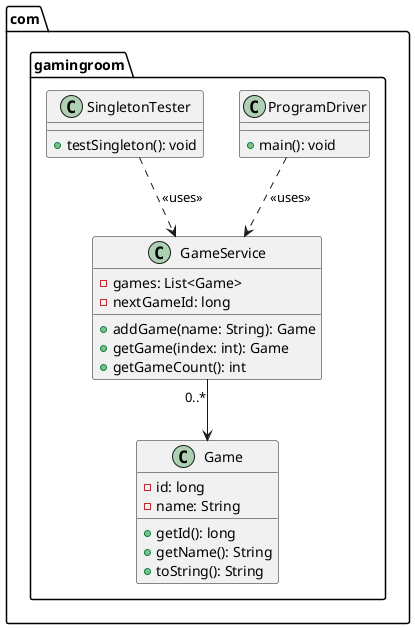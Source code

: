 @startuml game_diagram
package com.gamingroom {

    class GameService {
        - games: List<Game>
        - nextGameId: long
        + addGame(name: String): Game
        + getGame(index: int): Game
        + getGameCount(): int
    }

    class Game {
        - id: long
        - name: String
        + getId(): long
        + getName(): String
        + toString(): String
    }

    class ProgramDriver {
        + main(): void
    }

    class SingletonTester {
        + testSingleton(): void
    }

    ProgramDriver ..> GameService : << uses >>
    GameService "0..*" --> Game
    SingletonTester ..> GameService : << uses >>
}
@enduml
